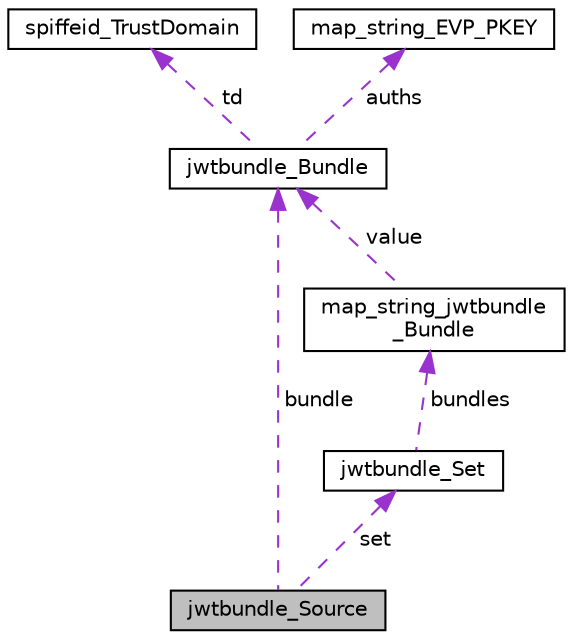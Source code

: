 digraph "jwtbundle_Source"
{
  edge [fontname="Helvetica",fontsize="10",labelfontname="Helvetica",labelfontsize="10"];
  node [fontname="Helvetica",fontsize="10",shape=record];
  Node1 [label="jwtbundle_Source",height=0.2,width=0.4,color="black", fillcolor="grey75", style="filled", fontcolor="black"];
  Node2 -> Node1 [dir="back",color="darkorchid3",fontsize="10",style="dashed",label=" bundle" ,fontname="Helvetica"];
  Node2 [label="jwtbundle_Bundle",height=0.2,width=0.4,color="black", fillcolor="white", style="filled",URL="$structjwtbundle__Bundle.html"];
  Node3 -> Node2 [dir="back",color="darkorchid3",fontsize="10",style="dashed",label=" td" ,fontname="Helvetica"];
  Node3 [label="spiffeid_TrustDomain",height=0.2,width=0.4,color="black", fillcolor="white", style="filled",URL="$structspiffeid__TrustDomain.html"];
  Node4 -> Node2 [dir="back",color="darkorchid3",fontsize="10",style="dashed",label=" auths" ,fontname="Helvetica"];
  Node4 [label="map_string_EVP_PKEY",height=0.2,width=0.4,color="black", fillcolor="white", style="filled",URL="$structmap__string__EVP__PKEY.html"];
  Node5 -> Node1 [dir="back",color="darkorchid3",fontsize="10",style="dashed",label=" set" ,fontname="Helvetica"];
  Node5 [label="jwtbundle_Set",height=0.2,width=0.4,color="black", fillcolor="white", style="filled",URL="$structjwtbundle__Set.html"];
  Node6 -> Node5 [dir="back",color="darkorchid3",fontsize="10",style="dashed",label=" bundles" ,fontname="Helvetica"];
  Node6 [label="map_string_jwtbundle\l_Bundle",height=0.2,width=0.4,color="black", fillcolor="white", style="filled",URL="$structmap__string__jwtbundle__Bundle.html"];
  Node2 -> Node6 [dir="back",color="darkorchid3",fontsize="10",style="dashed",label=" value" ,fontname="Helvetica"];
}
